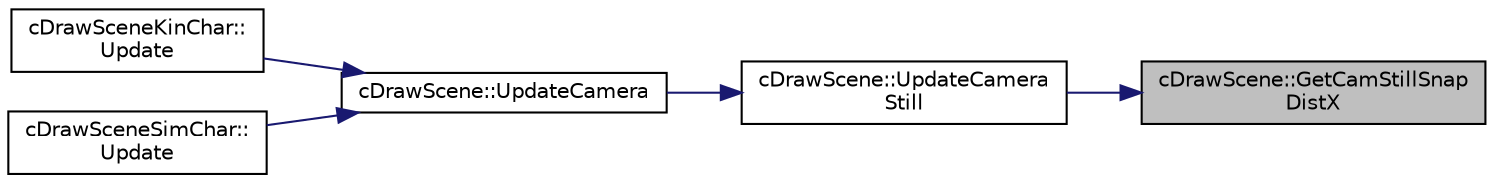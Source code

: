 digraph "cDrawScene::GetCamStillSnapDistX"
{
 // LATEX_PDF_SIZE
  edge [fontname="Helvetica",fontsize="10",labelfontname="Helvetica",labelfontsize="10"];
  node [fontname="Helvetica",fontsize="10",shape=record];
  rankdir="RL";
  Node1 [label="cDrawScene::GetCamStillSnap\lDistX",height=0.2,width=0.4,color="black", fillcolor="grey75", style="filled", fontcolor="black",tooltip=" "];
  Node1 -> Node2 [dir="back",color="midnightblue",fontsize="10",style="solid",fontname="Helvetica"];
  Node2 [label="cDrawScene::UpdateCamera\lStill",height=0.2,width=0.4,color="black", fillcolor="white", style="filled",URL="$classc_draw_scene.html#a868ae55497ba91c2e3bf5d67a2d7827e",tooltip=" "];
  Node2 -> Node3 [dir="back",color="midnightblue",fontsize="10",style="solid",fontname="Helvetica"];
  Node3 [label="cDrawScene::UpdateCamera",height=0.2,width=0.4,color="black", fillcolor="white", style="filled",URL="$classc_draw_scene.html#a33587d859603cd621f092cb6d95ad924",tooltip=" "];
  Node3 -> Node4 [dir="back",color="midnightblue",fontsize="10",style="solid",fontname="Helvetica"];
  Node4 [label="cDrawSceneKinChar::\lUpdate",height=0.2,width=0.4,color="black", fillcolor="white", style="filled",URL="$classc_draw_scene_kin_char.html#a7f987dd4ef6a4db66eb6b4e655e22de8",tooltip=" "];
  Node3 -> Node5 [dir="back",color="midnightblue",fontsize="10",style="solid",fontname="Helvetica"];
  Node5 [label="cDrawSceneSimChar::\lUpdate",height=0.2,width=0.4,color="black", fillcolor="white", style="filled",URL="$classc_draw_scene_sim_char.html#ada1475572f24d082f2221c05111cc10f",tooltip=" "];
}
